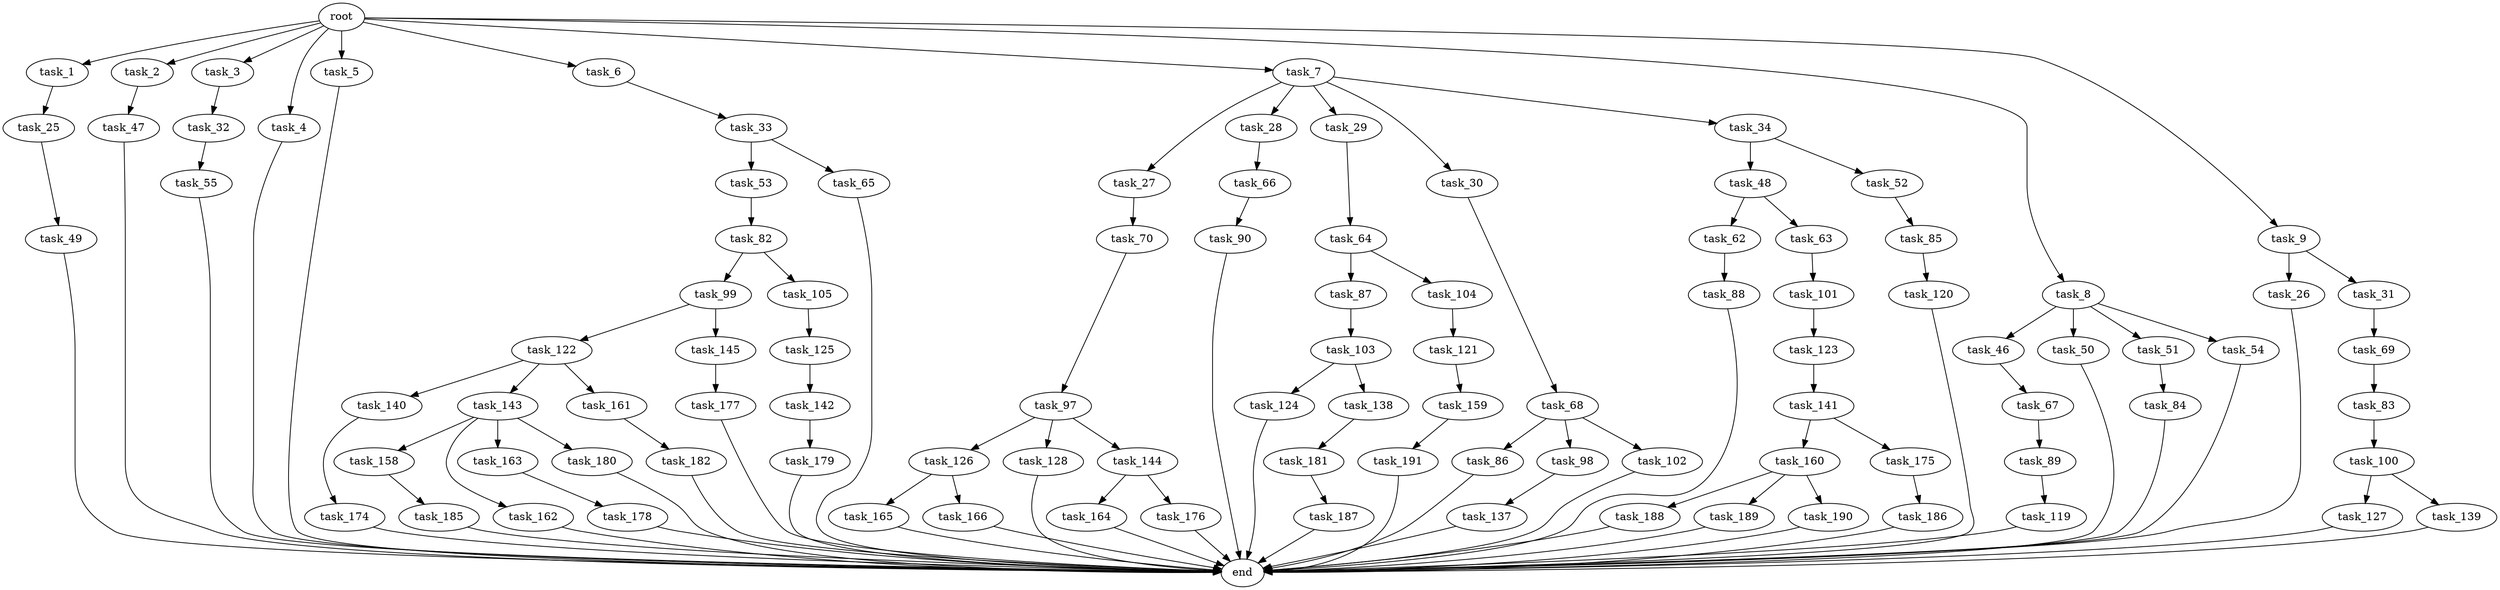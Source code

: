 digraph G {
  root [size="0.000000"];
  task_1 [size="1.024000"];
  task_2 [size="1.024000"];
  task_3 [size="1.024000"];
  task_4 [size="1.024000"];
  task_5 [size="1.024000"];
  task_6 [size="1.024000"];
  task_7 [size="1.024000"];
  task_8 [size="1.024000"];
  task_9 [size="1.024000"];
  task_25 [size="214748364.800000"];
  task_26 [size="420906795.008000"];
  task_27 [size="34359738.368000"];
  task_28 [size="34359738.368000"];
  task_29 [size="34359738.368000"];
  task_30 [size="34359738.368000"];
  task_31 [size="420906795.008000"];
  task_32 [size="77309411.328000"];
  task_33 [size="695784701.952000"];
  task_34 [size="34359738.368000"];
  task_46 [size="137438953.472000"];
  task_47 [size="858993459.200000"];
  task_48 [size="309237645.312000"];
  task_49 [size="695784701.952000"];
  task_50 [size="137438953.472000"];
  task_51 [size="137438953.472000"];
  task_52 [size="309237645.312000"];
  task_53 [size="420906795.008000"];
  task_54 [size="137438953.472000"];
  task_55 [size="34359738.368000"];
  task_62 [size="137438953.472000"];
  task_63 [size="137438953.472000"];
  task_64 [size="695784701.952000"];
  task_65 [size="420906795.008000"];
  task_66 [size="137438953.472000"];
  task_67 [size="420906795.008000"];
  task_68 [size="549755813.888000"];
  task_69 [size="420906795.008000"];
  task_70 [size="420906795.008000"];
  task_82 [size="34359738.368000"];
  task_83 [size="77309411.328000"];
  task_84 [size="420906795.008000"];
  task_85 [size="137438953.472000"];
  task_86 [size="34359738.368000"];
  task_87 [size="137438953.472000"];
  task_88 [size="137438953.472000"];
  task_89 [size="549755813.888000"];
  task_90 [size="420906795.008000"];
  task_97 [size="420906795.008000"];
  task_98 [size="34359738.368000"];
  task_99 [size="695784701.952000"];
  task_100 [size="214748364.800000"];
  task_101 [size="858993459.200000"];
  task_102 [size="34359738.368000"];
  task_103 [size="214748364.800000"];
  task_104 [size="137438953.472000"];
  task_105 [size="695784701.952000"];
  task_119 [size="34359738.368000"];
  task_120 [size="309237645.312000"];
  task_121 [size="549755813.888000"];
  task_122 [size="214748364.800000"];
  task_123 [size="858993459.200000"];
  task_124 [size="549755813.888000"];
  task_125 [size="34359738.368000"];
  task_126 [size="420906795.008000"];
  task_127 [size="420906795.008000"];
  task_128 [size="420906795.008000"];
  task_137 [size="214748364.800000"];
  task_138 [size="549755813.888000"];
  task_139 [size="420906795.008000"];
  task_140 [size="77309411.328000"];
  task_141 [size="34359738.368000"];
  task_142 [size="695784701.952000"];
  task_143 [size="77309411.328000"];
  task_144 [size="420906795.008000"];
  task_145 [size="214748364.800000"];
  task_158 [size="858993459.200000"];
  task_159 [size="420906795.008000"];
  task_160 [size="34359738.368000"];
  task_161 [size="77309411.328000"];
  task_162 [size="858993459.200000"];
  task_163 [size="858993459.200000"];
  task_164 [size="309237645.312000"];
  task_165 [size="695784701.952000"];
  task_166 [size="695784701.952000"];
  task_174 [size="34359738.368000"];
  task_175 [size="34359738.368000"];
  task_176 [size="309237645.312000"];
  task_177 [size="77309411.328000"];
  task_178 [size="858993459.200000"];
  task_179 [size="858993459.200000"];
  task_180 [size="858993459.200000"];
  task_181 [size="420906795.008000"];
  task_182 [size="214748364.800000"];
  task_185 [size="214748364.800000"];
  task_186 [size="695784701.952000"];
  task_187 [size="34359738.368000"];
  task_188 [size="420906795.008000"];
  task_189 [size="420906795.008000"];
  task_190 [size="420906795.008000"];
  task_191 [size="858993459.200000"];
  end [size="0.000000"];

  root -> task_1 [size="1.000000"];
  root -> task_2 [size="1.000000"];
  root -> task_3 [size="1.000000"];
  root -> task_4 [size="1.000000"];
  root -> task_5 [size="1.000000"];
  root -> task_6 [size="1.000000"];
  root -> task_7 [size="1.000000"];
  root -> task_8 [size="1.000000"];
  root -> task_9 [size="1.000000"];
  task_1 -> task_25 [size="209715200.000000"];
  task_2 -> task_47 [size="838860800.000000"];
  task_3 -> task_32 [size="75497472.000000"];
  task_4 -> end [size="1.000000"];
  task_5 -> end [size="1.000000"];
  task_6 -> task_33 [size="679477248.000000"];
  task_7 -> task_27 [size="33554432.000000"];
  task_7 -> task_28 [size="33554432.000000"];
  task_7 -> task_29 [size="33554432.000000"];
  task_7 -> task_30 [size="33554432.000000"];
  task_7 -> task_34 [size="33554432.000000"];
  task_8 -> task_46 [size="134217728.000000"];
  task_8 -> task_50 [size="134217728.000000"];
  task_8 -> task_51 [size="134217728.000000"];
  task_8 -> task_54 [size="134217728.000000"];
  task_9 -> task_26 [size="411041792.000000"];
  task_9 -> task_31 [size="411041792.000000"];
  task_25 -> task_49 [size="679477248.000000"];
  task_26 -> end [size="1.000000"];
  task_27 -> task_70 [size="411041792.000000"];
  task_28 -> task_66 [size="134217728.000000"];
  task_29 -> task_64 [size="679477248.000000"];
  task_30 -> task_68 [size="536870912.000000"];
  task_31 -> task_69 [size="411041792.000000"];
  task_32 -> task_55 [size="33554432.000000"];
  task_33 -> task_53 [size="411041792.000000"];
  task_33 -> task_65 [size="411041792.000000"];
  task_34 -> task_48 [size="301989888.000000"];
  task_34 -> task_52 [size="301989888.000000"];
  task_46 -> task_67 [size="411041792.000000"];
  task_47 -> end [size="1.000000"];
  task_48 -> task_62 [size="134217728.000000"];
  task_48 -> task_63 [size="134217728.000000"];
  task_49 -> end [size="1.000000"];
  task_50 -> end [size="1.000000"];
  task_51 -> task_84 [size="411041792.000000"];
  task_52 -> task_85 [size="134217728.000000"];
  task_53 -> task_82 [size="33554432.000000"];
  task_54 -> end [size="1.000000"];
  task_55 -> end [size="1.000000"];
  task_62 -> task_88 [size="134217728.000000"];
  task_63 -> task_101 [size="838860800.000000"];
  task_64 -> task_87 [size="134217728.000000"];
  task_64 -> task_104 [size="134217728.000000"];
  task_65 -> end [size="1.000000"];
  task_66 -> task_90 [size="411041792.000000"];
  task_67 -> task_89 [size="536870912.000000"];
  task_68 -> task_86 [size="33554432.000000"];
  task_68 -> task_98 [size="33554432.000000"];
  task_68 -> task_102 [size="33554432.000000"];
  task_69 -> task_83 [size="75497472.000000"];
  task_70 -> task_97 [size="411041792.000000"];
  task_82 -> task_99 [size="679477248.000000"];
  task_82 -> task_105 [size="679477248.000000"];
  task_83 -> task_100 [size="209715200.000000"];
  task_84 -> end [size="1.000000"];
  task_85 -> task_120 [size="301989888.000000"];
  task_86 -> end [size="1.000000"];
  task_87 -> task_103 [size="209715200.000000"];
  task_88 -> end [size="1.000000"];
  task_89 -> task_119 [size="33554432.000000"];
  task_90 -> end [size="1.000000"];
  task_97 -> task_126 [size="411041792.000000"];
  task_97 -> task_128 [size="411041792.000000"];
  task_97 -> task_144 [size="411041792.000000"];
  task_98 -> task_137 [size="209715200.000000"];
  task_99 -> task_122 [size="209715200.000000"];
  task_99 -> task_145 [size="209715200.000000"];
  task_100 -> task_127 [size="411041792.000000"];
  task_100 -> task_139 [size="411041792.000000"];
  task_101 -> task_123 [size="838860800.000000"];
  task_102 -> end [size="1.000000"];
  task_103 -> task_124 [size="536870912.000000"];
  task_103 -> task_138 [size="536870912.000000"];
  task_104 -> task_121 [size="536870912.000000"];
  task_105 -> task_125 [size="33554432.000000"];
  task_119 -> end [size="1.000000"];
  task_120 -> end [size="1.000000"];
  task_121 -> task_159 [size="411041792.000000"];
  task_122 -> task_140 [size="75497472.000000"];
  task_122 -> task_143 [size="75497472.000000"];
  task_122 -> task_161 [size="75497472.000000"];
  task_123 -> task_141 [size="33554432.000000"];
  task_124 -> end [size="1.000000"];
  task_125 -> task_142 [size="679477248.000000"];
  task_126 -> task_165 [size="679477248.000000"];
  task_126 -> task_166 [size="679477248.000000"];
  task_127 -> end [size="1.000000"];
  task_128 -> end [size="1.000000"];
  task_137 -> end [size="1.000000"];
  task_138 -> task_181 [size="411041792.000000"];
  task_139 -> end [size="1.000000"];
  task_140 -> task_174 [size="33554432.000000"];
  task_141 -> task_160 [size="33554432.000000"];
  task_141 -> task_175 [size="33554432.000000"];
  task_142 -> task_179 [size="838860800.000000"];
  task_143 -> task_158 [size="838860800.000000"];
  task_143 -> task_162 [size="838860800.000000"];
  task_143 -> task_163 [size="838860800.000000"];
  task_143 -> task_180 [size="838860800.000000"];
  task_144 -> task_164 [size="301989888.000000"];
  task_144 -> task_176 [size="301989888.000000"];
  task_145 -> task_177 [size="75497472.000000"];
  task_158 -> task_185 [size="209715200.000000"];
  task_159 -> task_191 [size="838860800.000000"];
  task_160 -> task_188 [size="411041792.000000"];
  task_160 -> task_189 [size="411041792.000000"];
  task_160 -> task_190 [size="411041792.000000"];
  task_161 -> task_182 [size="209715200.000000"];
  task_162 -> end [size="1.000000"];
  task_163 -> task_178 [size="838860800.000000"];
  task_164 -> end [size="1.000000"];
  task_165 -> end [size="1.000000"];
  task_166 -> end [size="1.000000"];
  task_174 -> end [size="1.000000"];
  task_175 -> task_186 [size="679477248.000000"];
  task_176 -> end [size="1.000000"];
  task_177 -> end [size="1.000000"];
  task_178 -> end [size="1.000000"];
  task_179 -> end [size="1.000000"];
  task_180 -> end [size="1.000000"];
  task_181 -> task_187 [size="33554432.000000"];
  task_182 -> end [size="1.000000"];
  task_185 -> end [size="1.000000"];
  task_186 -> end [size="1.000000"];
  task_187 -> end [size="1.000000"];
  task_188 -> end [size="1.000000"];
  task_189 -> end [size="1.000000"];
  task_190 -> end [size="1.000000"];
  task_191 -> end [size="1.000000"];
}
